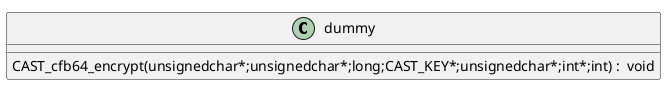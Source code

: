 @startuml
!pragma layout smetana
class dummy {
CAST_cfb64_encrypt(unsignedchar*;unsignedchar*;long;CAST_KEY*;unsignedchar*;int*;int) :  void  [[[./../../.././qc/crypto/cast/c_cfb64.c.html#86]]]
} 
@enduml
